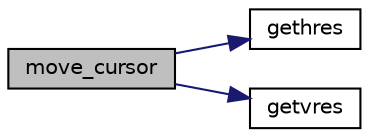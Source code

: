 digraph "move_cursor"
{
 // LATEX_PDF_SIZE
  edge [fontname="Helvetica",fontsize="10",labelfontname="Helvetica",labelfontsize="10"];
  node [fontname="Helvetica",fontsize="10",shape=record];
  rankdir="LR";
  Node1 [label="move_cursor",height=0.2,width=0.4,color="black", fillcolor="grey75", style="filled", fontcolor="black",tooltip=" "];
  Node1 -> Node2 [color="midnightblue",fontsize="10",style="solid",fontname="Helvetica"];
  Node2 [label="gethres",height=0.2,width=0.4,color="black", fillcolor="white", style="filled",URL="$graphic_8c.html#a7e76810aa098a9a6d7e18deff615a009",tooltip="retorna a resolucao horizontal do ecra, relativa ao modo utilizado."];
  Node1 -> Node3 [color="midnightblue",fontsize="10",style="solid",fontname="Helvetica"];
  Node3 [label="getvres",height=0.2,width=0.4,color="black", fillcolor="white", style="filled",URL="$graphic_8c.html#a0a35b52eb9f5a7d43680329288292005",tooltip="retorna a resolucao vertical do ecra, relativa ao modo utilizado."];
}
